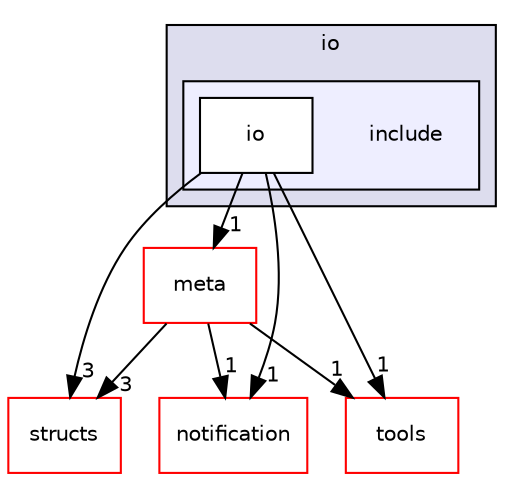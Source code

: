 digraph "include" {
  compound=true
  node [ fontsize="10", fontname="Helvetica"];
  edge [ labelfontsize="10", labelfontname="Helvetica"];
  subgraph clusterdir_59dae5a8264374059bc56903f23a94ee {
    graph [ bgcolor="#ddddee", pencolor="black", label="io" fontname="Helvetica", fontsize="10", URL="dir_59dae5a8264374059bc56903f23a94ee.html"]
  subgraph clusterdir_69fddafcf88c528b5d9832f7e14cdbdb {
    graph [ bgcolor="#eeeeff", pencolor="black", label="" URL="dir_69fddafcf88c528b5d9832f7e14cdbdb.html"];
    dir_69fddafcf88c528b5d9832f7e14cdbdb [shape=plaintext label="include"];
    dir_898c47eedc9e474bd8a661bfd41c4067 [shape=box label="io" color="black" fillcolor="white" style="filled" URL="dir_898c47eedc9e474bd8a661bfd41c4067.html"];
  }
  }
  dir_7e7898fd82fc7805c9d39fdbc62120b9 [shape=box label="meta" fillcolor="white" style="filled" color="red" URL="dir_7e7898fd82fc7805c9d39fdbc62120b9.html"];
  dir_639930e6546076602fdb99daad4d48b4 [shape=box label="structs" fillcolor="white" style="filled" color="red" URL="dir_639930e6546076602fdb99daad4d48b4.html"];
  dir_7acf8b7ae8c4ffea2c3526657d8aa9e1 [shape=box label="notification" fillcolor="white" style="filled" color="red" URL="dir_7acf8b7ae8c4ffea2c3526657d8aa9e1.html"];
  dir_f0fdfbf866f75abaaae77c9c053e2c4e [shape=box label="tools" fillcolor="white" style="filled" color="red" URL="dir_f0fdfbf866f75abaaae77c9c053e2c4e.html"];
  dir_7e7898fd82fc7805c9d39fdbc62120b9->dir_639930e6546076602fdb99daad4d48b4 [headlabel="3", labeldistance=1.5 headhref="dir_000157_000080.html"];
  dir_7e7898fd82fc7805c9d39fdbc62120b9->dir_7acf8b7ae8c4ffea2c3526657d8aa9e1 [headlabel="1", labeldistance=1.5 headhref="dir_000157_000169.html"];
  dir_7e7898fd82fc7805c9d39fdbc62120b9->dir_f0fdfbf866f75abaaae77c9c053e2c4e [headlabel="1", labeldistance=1.5 headhref="dir_000157_000142.html"];
  dir_898c47eedc9e474bd8a661bfd41c4067->dir_7e7898fd82fc7805c9d39fdbc62120b9 [headlabel="1", labeldistance=1.5 headhref="dir_000145_000157.html"];
  dir_898c47eedc9e474bd8a661bfd41c4067->dir_639930e6546076602fdb99daad4d48b4 [headlabel="3", labeldistance=1.5 headhref="dir_000145_000080.html"];
  dir_898c47eedc9e474bd8a661bfd41c4067->dir_7acf8b7ae8c4ffea2c3526657d8aa9e1 [headlabel="1", labeldistance=1.5 headhref="dir_000145_000169.html"];
  dir_898c47eedc9e474bd8a661bfd41c4067->dir_f0fdfbf866f75abaaae77c9c053e2c4e [headlabel="1", labeldistance=1.5 headhref="dir_000145_000142.html"];
}
